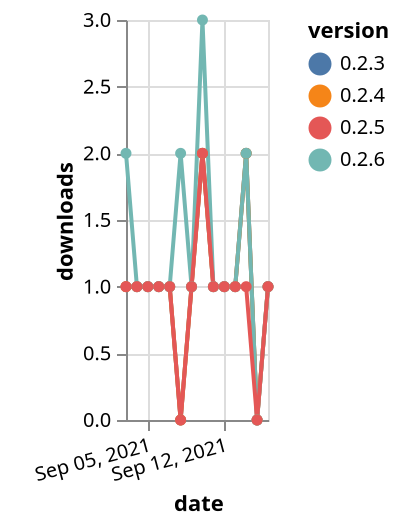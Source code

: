 {"$schema": "https://vega.github.io/schema/vega-lite/v5.json", "description": "A simple bar chart with embedded data.", "data": {"values": [{"date": "2021-09-03", "total": 216, "delta": 1, "version": "0.2.3"}, {"date": "2021-09-04", "total": 217, "delta": 1, "version": "0.2.3"}, {"date": "2021-09-05", "total": 218, "delta": 1, "version": "0.2.3"}, {"date": "2021-09-06", "total": 219, "delta": 1, "version": "0.2.3"}, {"date": "2021-09-07", "total": 220, "delta": 1, "version": "0.2.3"}, {"date": "2021-09-08", "total": 220, "delta": 0, "version": "0.2.3"}, {"date": "2021-09-09", "total": 221, "delta": 1, "version": "0.2.3"}, {"date": "2021-09-10", "total": 223, "delta": 2, "version": "0.2.3"}, {"date": "2021-09-11", "total": 224, "delta": 1, "version": "0.2.3"}, {"date": "2021-09-12", "total": 225, "delta": 1, "version": "0.2.3"}, {"date": "2021-09-13", "total": 226, "delta": 1, "version": "0.2.3"}, {"date": "2021-09-14", "total": 228, "delta": 2, "version": "0.2.3"}, {"date": "2021-09-15", "total": 228, "delta": 0, "version": "0.2.3"}, {"date": "2021-09-16", "total": 229, "delta": 1, "version": "0.2.3"}, {"date": "2021-09-03", "total": 219, "delta": 1, "version": "0.2.4"}, {"date": "2021-09-04", "total": 220, "delta": 1, "version": "0.2.4"}, {"date": "2021-09-05", "total": 221, "delta": 1, "version": "0.2.4"}, {"date": "2021-09-06", "total": 222, "delta": 1, "version": "0.2.4"}, {"date": "2021-09-07", "total": 223, "delta": 1, "version": "0.2.4"}, {"date": "2021-09-08", "total": 223, "delta": 0, "version": "0.2.4"}, {"date": "2021-09-09", "total": 224, "delta": 1, "version": "0.2.4"}, {"date": "2021-09-10", "total": 226, "delta": 2, "version": "0.2.4"}, {"date": "2021-09-11", "total": 227, "delta": 1, "version": "0.2.4"}, {"date": "2021-09-12", "total": 228, "delta": 1, "version": "0.2.4"}, {"date": "2021-09-13", "total": 229, "delta": 1, "version": "0.2.4"}, {"date": "2021-09-14", "total": 231, "delta": 2, "version": "0.2.4"}, {"date": "2021-09-15", "total": 231, "delta": 0, "version": "0.2.4"}, {"date": "2021-09-16", "total": 232, "delta": 1, "version": "0.2.4"}, {"date": "2021-09-03", "total": 234, "delta": 2, "version": "0.2.6"}, {"date": "2021-09-04", "total": 235, "delta": 1, "version": "0.2.6"}, {"date": "2021-09-05", "total": 236, "delta": 1, "version": "0.2.6"}, {"date": "2021-09-06", "total": 237, "delta": 1, "version": "0.2.6"}, {"date": "2021-09-07", "total": 238, "delta": 1, "version": "0.2.6"}, {"date": "2021-09-08", "total": 240, "delta": 2, "version": "0.2.6"}, {"date": "2021-09-09", "total": 241, "delta": 1, "version": "0.2.6"}, {"date": "2021-09-10", "total": 244, "delta": 3, "version": "0.2.6"}, {"date": "2021-09-11", "total": 245, "delta": 1, "version": "0.2.6"}, {"date": "2021-09-12", "total": 246, "delta": 1, "version": "0.2.6"}, {"date": "2021-09-13", "total": 247, "delta": 1, "version": "0.2.6"}, {"date": "2021-09-14", "total": 249, "delta": 2, "version": "0.2.6"}, {"date": "2021-09-15", "total": 249, "delta": 0, "version": "0.2.6"}, {"date": "2021-09-16", "total": 250, "delta": 1, "version": "0.2.6"}, {"date": "2021-09-03", "total": 509, "delta": 1, "version": "0.2.5"}, {"date": "2021-09-04", "total": 510, "delta": 1, "version": "0.2.5"}, {"date": "2021-09-05", "total": 511, "delta": 1, "version": "0.2.5"}, {"date": "2021-09-06", "total": 512, "delta": 1, "version": "0.2.5"}, {"date": "2021-09-07", "total": 513, "delta": 1, "version": "0.2.5"}, {"date": "2021-09-08", "total": 513, "delta": 0, "version": "0.2.5"}, {"date": "2021-09-09", "total": 514, "delta": 1, "version": "0.2.5"}, {"date": "2021-09-10", "total": 516, "delta": 2, "version": "0.2.5"}, {"date": "2021-09-11", "total": 517, "delta": 1, "version": "0.2.5"}, {"date": "2021-09-12", "total": 518, "delta": 1, "version": "0.2.5"}, {"date": "2021-09-13", "total": 519, "delta": 1, "version": "0.2.5"}, {"date": "2021-09-14", "total": 520, "delta": 1, "version": "0.2.5"}, {"date": "2021-09-15", "total": 520, "delta": 0, "version": "0.2.5"}, {"date": "2021-09-16", "total": 521, "delta": 1, "version": "0.2.5"}]}, "width": "container", "mark": {"type": "line", "point": {"filled": true}}, "encoding": {"x": {"field": "date", "type": "temporal", "timeUnit": "yearmonthdate", "title": "date", "axis": {"labelAngle": -15}}, "y": {"field": "delta", "type": "quantitative", "title": "downloads"}, "color": {"field": "version", "type": "nominal"}, "tooltip": {"field": "delta"}}}